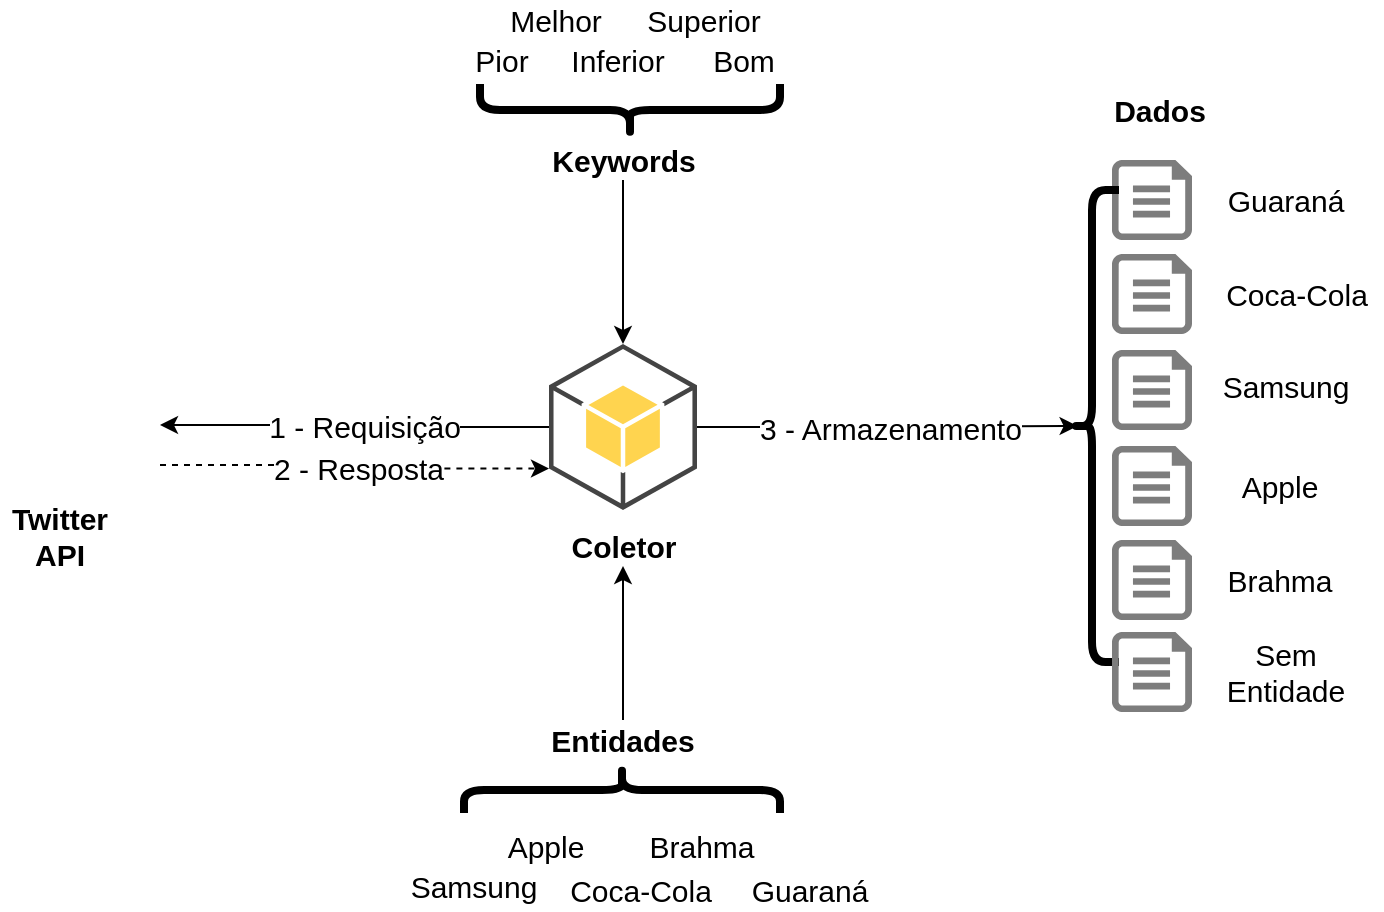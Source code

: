 <mxfile version="10.8.7" type="device"><diagram id="3r4qgAuhb4sPab6VGjg2" name="Page-1"><mxGraphModel dx="1327" dy="1912" grid="1" gridSize="10" guides="1" tooltips="1" connect="1" arrows="1" fold="1" page="1" pageScale="1" pageWidth="827" pageHeight="1169" math="0" shadow="0"><root><mxCell id="0"/><mxCell id="1" parent="0"/><mxCell id="w-2M6-8lX1cWGEjk-km5-70" style="edgeStyle=orthogonalEdgeStyle;rounded=0;orthogonalLoop=1;jettySize=auto;html=1;exitX=1;exitY=0.75;exitDx=0;exitDy=0;entryX=0;entryY=0.75;entryDx=0;entryDy=0;entryPerimeter=0;dashed=1;fontSize=15;" edge="1" parent="1" source="w-2M6-8lX1cWGEjk-km5-40" target="w-2M6-8lX1cWGEjk-km5-47"><mxGeometry relative="1" as="geometry"><mxPoint x="318" y="216.5" as="targetPoint"/></mxGeometry></mxCell><mxCell id="w-2M6-8lX1cWGEjk-km5-111" value="2 - Resposta" style="text;html=1;resizable=0;points=[];align=center;verticalAlign=middle;labelBackgroundColor=#ffffff;fontSize=15;" vertex="1" connectable="0" parent="w-2M6-8lX1cWGEjk-km5-70"><mxGeometry x="0.198" y="-2" relative="1" as="geometry"><mxPoint x="-17" y="-3" as="offset"/></mxGeometry></mxCell><mxCell id="w-2M6-8lX1cWGEjk-km5-40" value="" style="shape=image;html=1;verticalAlign=top;verticalLabelPosition=bottom;labelBackgroundColor=#ffffff;imageAspect=0;aspect=fixed;image=https://cdn4.iconfinder.com/data/icons/ionicons/512/icon-social-twitter-128.png;strokeColor=#FFFF00;strokeWidth=4;fillColor=#FFFFFF;fontSize=15;" vertex="1" parent="1"><mxGeometry x="54" y="157.5" width="80" height="80" as="geometry"/></mxCell><mxCell id="w-2M6-8lX1cWGEjk-km5-41" value="" style="pointerEvents=1;shadow=0;dashed=0;html=1;strokeColor=none;labelPosition=center;verticalLabelPosition=bottom;verticalAlign=top;align=center;shape=mxgraph.azure.file;fillColor=#7D7D7D;fontSize=15;" vertex="1" parent="1"><mxGeometry x="610" y="65" width="40" height="40" as="geometry"/></mxCell><mxCell id="w-2M6-8lX1cWGEjk-km5-60" style="edgeStyle=orthogonalEdgeStyle;rounded=0;orthogonalLoop=1;jettySize=auto;html=1;entryX=0.1;entryY=0.5;entryDx=0;entryDy=0;entryPerimeter=0;fontSize=15;exitX=1;exitY=0.5;exitDx=0;exitDy=0;exitPerimeter=0;" edge="1" parent="1" source="w-2M6-8lX1cWGEjk-km5-47" target="w-2M6-8lX1cWGEjk-km5-61"><mxGeometry relative="1" as="geometry"><mxPoint x="546.5" y="199" as="targetPoint"/><mxPoint x="413" y="199" as="sourcePoint"/></mxGeometry></mxCell><mxCell id="w-2M6-8lX1cWGEjk-km5-113" value="3 - Armazenamento" style="text;html=1;resizable=0;points=[];align=center;verticalAlign=middle;labelBackgroundColor=#ffffff;fontSize=15;" vertex="1" connectable="0" parent="w-2M6-8lX1cWGEjk-km5-60"><mxGeometry x="0.183" y="-1" relative="1" as="geometry"><mxPoint x="-16" y="-0.5" as="offset"/></mxGeometry></mxCell><mxCell id="w-2M6-8lX1cWGEjk-km5-71" style="edgeStyle=orthogonalEdgeStyle;rounded=0;orthogonalLoop=1;jettySize=auto;html=1;exitX=0;exitY=0.5;exitDx=0;exitDy=0;exitPerimeter=0;entryX=1;entryY=0.5;entryDx=0;entryDy=0;fontSize=15;" edge="1" parent="1" source="w-2M6-8lX1cWGEjk-km5-47" target="w-2M6-8lX1cWGEjk-km5-40"><mxGeometry relative="1" as="geometry"><mxPoint x="318" y="196.5" as="sourcePoint"/></mxGeometry></mxCell><mxCell id="w-2M6-8lX1cWGEjk-km5-110" value="1 - Requisição" style="text;html=1;resizable=0;points=[];align=center;verticalAlign=middle;labelBackgroundColor=#ffffff;fontSize=15;" vertex="1" connectable="0" parent="w-2M6-8lX1cWGEjk-km5-71"><mxGeometry x="-0.22" y="-1" relative="1" as="geometry"><mxPoint x="-17" y="0.5" as="offset"/></mxGeometry></mxCell><mxCell id="w-2M6-8lX1cWGEjk-km5-47" value="" style="outlineConnect=0;dashed=0;verticalLabelPosition=bottom;verticalAlign=top;align=center;html=1;shape=mxgraph.aws3.android;fillColor=#FFD44F;gradientColor=none;strokeColor=#FFFF00;strokeWidth=4;fontSize=15;" vertex="1" parent="1"><mxGeometry x="328.5" y="157" width="74" height="83" as="geometry"/></mxCell><mxCell id="w-2M6-8lX1cWGEjk-km5-49" value="" style="shape=curlyBracket;whiteSpace=wrap;html=1;rounded=1;strokeColor=#000000;strokeWidth=4;fillColor=#FFFFFF;rotation=90;fontSize=15;" vertex="1" parent="1"><mxGeometry x="353.5" y="301" width="23" height="158" as="geometry"/></mxCell><mxCell id="w-2M6-8lX1cWGEjk-km5-52" value="" style="shape=curlyBracket;whiteSpace=wrap;html=1;rounded=1;strokeColor=#000000;strokeWidth=4;fillColor=#FFFFFF;rotation=-90;fontSize=15;" vertex="1" parent="1"><mxGeometry x="356" y="-35" width="26" height="150" as="geometry"/></mxCell><mxCell id="w-2M6-8lX1cWGEjk-km5-56" value="Twitter API" style="text;html=1;strokeColor=none;fillColor=none;align=center;verticalAlign=middle;whiteSpace=wrap;rounded=0;fontStyle=1;fontSize=15;" vertex="1" parent="1"><mxGeometry x="64" y="242.5" width="40" height="20" as="geometry"/></mxCell><mxCell id="w-2M6-8lX1cWGEjk-km5-129" style="edgeStyle=orthogonalEdgeStyle;rounded=0;orthogonalLoop=1;jettySize=auto;html=1;entryX=0.5;entryY=1;entryDx=0;entryDy=0;fontSize=15;" edge="1" parent="1" source="w-2M6-8lX1cWGEjk-km5-57" target="w-2M6-8lX1cWGEjk-km5-72"><mxGeometry relative="1" as="geometry"/></mxCell><mxCell id="w-2M6-8lX1cWGEjk-km5-57" value="Entidades" style="text;html=1;strokeColor=none;fillColor=none;align=center;verticalAlign=middle;whiteSpace=wrap;rounded=0;fontStyle=1;fontSize=15;" vertex="1" parent="1"><mxGeometry x="341" y="345" width="49" height="20" as="geometry"/></mxCell><mxCell id="w-2M6-8lX1cWGEjk-km5-134" style="edgeStyle=orthogonalEdgeStyle;rounded=0;orthogonalLoop=1;jettySize=auto;html=1;fontSize=15;" edge="1" parent="1" source="w-2M6-8lX1cWGEjk-km5-58" target="w-2M6-8lX1cWGEjk-km5-47"><mxGeometry relative="1" as="geometry"/></mxCell><mxCell id="w-2M6-8lX1cWGEjk-km5-58" value="Keywords" style="text;html=1;strokeColor=none;fillColor=none;align=center;verticalAlign=middle;whiteSpace=wrap;rounded=0;fontStyle=1;fontSize=15;" vertex="1" parent="1"><mxGeometry x="345.5" y="55" width="40" height="20" as="geometry"/></mxCell><mxCell id="w-2M6-8lX1cWGEjk-km5-59" value="Dados" style="text;html=1;strokeColor=none;fillColor=none;align=center;verticalAlign=middle;whiteSpace=wrap;rounded=0;fontStyle=1;fontSize=15;" vertex="1" parent="1"><mxGeometry x="613.5" y="30" width="40" height="20" as="geometry"/></mxCell><mxCell id="w-2M6-8lX1cWGEjk-km5-61" value="" style="shape=curlyBracket;whiteSpace=wrap;html=1;rounded=1;strokeColor=#000000;strokeWidth=4;fillColor=#FFFFFF;rotation=0;fontSize=15;size=0.413;" vertex="1" parent="1"><mxGeometry x="590.5" y="80" width="23" height="236" as="geometry"/></mxCell><mxCell id="w-2M6-8lX1cWGEjk-km5-62" value="" style="pointerEvents=1;shadow=0;dashed=0;html=1;strokeColor=none;labelPosition=center;verticalLabelPosition=bottom;verticalAlign=top;align=center;shape=mxgraph.azure.file;fillColor=#7D7D7D;fontSize=15;" vertex="1" parent="1"><mxGeometry x="610" y="112" width="40" height="40" as="geometry"/></mxCell><mxCell id="w-2M6-8lX1cWGEjk-km5-63" value="" style="pointerEvents=1;shadow=0;dashed=0;html=1;strokeColor=none;labelPosition=center;verticalLabelPosition=bottom;verticalAlign=top;align=center;shape=mxgraph.azure.file;fillColor=#7D7D7D;fontSize=15;" vertex="1" parent="1"><mxGeometry x="610" y="160" width="40" height="40" as="geometry"/></mxCell><mxCell id="w-2M6-8lX1cWGEjk-km5-64" value="" style="pointerEvents=1;shadow=0;dashed=0;html=1;strokeColor=none;labelPosition=center;verticalLabelPosition=bottom;verticalAlign=top;align=center;shape=mxgraph.azure.file;fillColor=#7D7D7D;fontSize=15;" vertex="1" parent="1"><mxGeometry x="610" y="208" width="40" height="40" as="geometry"/></mxCell><mxCell id="w-2M6-8lX1cWGEjk-km5-65" value="" style="pointerEvents=1;shadow=0;dashed=0;html=1;strokeColor=none;labelPosition=center;verticalLabelPosition=bottom;verticalAlign=top;align=center;shape=mxgraph.azure.file;fillColor=#7D7D7D;fontSize=15;" vertex="1" parent="1"><mxGeometry x="610" y="255" width="40" height="40" as="geometry"/></mxCell><mxCell id="w-2M6-8lX1cWGEjk-km5-72" value="Coletor" style="text;html=1;strokeColor=none;fillColor=none;align=center;verticalAlign=middle;whiteSpace=wrap;rounded=0;fontStyle=1;fontSize=15;" vertex="1" parent="1"><mxGeometry x="345.5" y="248" width="40" height="20" as="geometry"/></mxCell><mxCell id="w-2M6-8lX1cWGEjk-km5-79" value="Melhor" style="text;html=1;strokeColor=none;fillColor=none;align=center;verticalAlign=middle;whiteSpace=wrap;rounded=0;fontSize=15;" vertex="1" parent="1"><mxGeometry x="311.5" y="-15" width="40" height="20" as="geometry"/></mxCell><mxCell id="w-2M6-8lX1cWGEjk-km5-80" value="Superior" style="text;html=1;strokeColor=none;fillColor=none;align=center;verticalAlign=middle;whiteSpace=wrap;rounded=0;fontSize=15;" vertex="1" parent="1"><mxGeometry x="385.5" y="-15" width="40" height="20" as="geometry"/></mxCell><mxCell id="w-2M6-8lX1cWGEjk-km5-81" value="Bom" style="text;html=1;strokeColor=none;fillColor=none;align=center;verticalAlign=middle;whiteSpace=wrap;rounded=0;fontSize=15;" vertex="1" parent="1"><mxGeometry x="405.5" y="5" width="40" height="20" as="geometry"/></mxCell><mxCell id="w-2M6-8lX1cWGEjk-km5-82" value="Inferior" style="text;html=1;strokeColor=none;fillColor=none;align=center;verticalAlign=middle;whiteSpace=wrap;rounded=0;fontSize=15;" vertex="1" parent="1"><mxGeometry x="343" y="5" width="40" height="20" as="geometry"/></mxCell><mxCell id="w-2M6-8lX1cWGEjk-km5-83" value="Pior" style="text;html=1;strokeColor=none;fillColor=none;align=center;verticalAlign=middle;whiteSpace=wrap;rounded=0;fontSize=15;" vertex="1" parent="1"><mxGeometry x="284.5" y="5" width="40" height="20" as="geometry"/></mxCell><mxCell id="w-2M6-8lX1cWGEjk-km5-85" value="Coca-Cola" style="text;html=1;strokeColor=none;fillColor=none;align=center;verticalAlign=middle;whiteSpace=wrap;rounded=0;fontSize=15;" vertex="1" parent="1"><mxGeometry x="332" y="420" width="85" height="20" as="geometry"/></mxCell><mxCell id="w-2M6-8lX1cWGEjk-km5-86" value="Guaraná" style="text;html=1;strokeColor=none;fillColor=none;align=center;verticalAlign=middle;whiteSpace=wrap;rounded=0;fontSize=15;" vertex="1" parent="1"><mxGeometry x="422" y="420" width="74" height="20" as="geometry"/></mxCell><mxCell id="w-2M6-8lX1cWGEjk-km5-89" value="Samsung" style="text;html=1;strokeColor=none;fillColor=none;align=center;verticalAlign=middle;whiteSpace=wrap;rounded=0;fontSize=15;" vertex="1" parent="1"><mxGeometry x="253.5" y="418" width="74" height="20" as="geometry"/></mxCell><mxCell id="w-2M6-8lX1cWGEjk-km5-90" value="Apple" style="text;html=1;strokeColor=none;fillColor=none;align=center;verticalAlign=middle;whiteSpace=wrap;rounded=0;fontSize=15;" vertex="1" parent="1"><mxGeometry x="289.5" y="398" width="74" height="20" as="geometry"/></mxCell><mxCell id="w-2M6-8lX1cWGEjk-km5-91" value="Brahma" style="text;html=1;strokeColor=none;fillColor=none;align=center;verticalAlign=middle;whiteSpace=wrap;rounded=0;fontSize=15;" vertex="1" parent="1"><mxGeometry x="368" y="398" width="74" height="20" as="geometry"/></mxCell><mxCell id="w-2M6-8lX1cWGEjk-km5-95" value="Guaraná" style="text;html=1;strokeColor=none;fillColor=none;align=center;verticalAlign=middle;whiteSpace=wrap;rounded=0;fontSize=15;" vertex="1" parent="1"><mxGeometry x="660" y="75" width="74" height="20" as="geometry"/></mxCell><mxCell id="w-2M6-8lX1cWGEjk-km5-97" value="Coca-Cola" style="text;html=1;strokeColor=none;fillColor=none;align=center;verticalAlign=middle;whiteSpace=wrap;rounded=0;fontSize=15;" vertex="1" parent="1"><mxGeometry x="660" y="122" width="85" height="20" as="geometry"/></mxCell><mxCell id="w-2M6-8lX1cWGEjk-km5-98" value="Samsung" style="text;html=1;strokeColor=none;fillColor=none;align=center;verticalAlign=middle;whiteSpace=wrap;rounded=0;fontSize=15;" vertex="1" parent="1"><mxGeometry x="660" y="167.5" width="74" height="20" as="geometry"/></mxCell><mxCell id="w-2M6-8lX1cWGEjk-km5-99" value="Apple" style="text;html=1;strokeColor=none;fillColor=none;align=center;verticalAlign=middle;whiteSpace=wrap;rounded=0;fontSize=15;" vertex="1" parent="1"><mxGeometry x="656.5" y="218" width="74" height="20" as="geometry"/></mxCell><mxCell id="w-2M6-8lX1cWGEjk-km5-100" value="Brahma" style="text;html=1;strokeColor=none;fillColor=none;align=center;verticalAlign=middle;whiteSpace=wrap;rounded=0;fontSize=15;" vertex="1" parent="1"><mxGeometry x="656.5" y="265" width="74" height="20" as="geometry"/></mxCell><mxCell id="w-2M6-8lX1cWGEjk-km5-102" value="" style="pointerEvents=1;shadow=0;dashed=0;html=1;strokeColor=none;labelPosition=center;verticalLabelPosition=bottom;verticalAlign=top;align=center;shape=mxgraph.azure.file;fillColor=#7D7D7D;fontSize=15;" vertex="1" parent="1"><mxGeometry x="610" y="301" width="40" height="40" as="geometry"/></mxCell><mxCell id="w-2M6-8lX1cWGEjk-km5-104" value="&lt;div&gt;Sem&lt;/div&gt;&lt;div&gt;Entidade&lt;br&gt;&lt;/div&gt;" style="text;html=1;strokeColor=none;fillColor=none;align=center;verticalAlign=middle;whiteSpace=wrap;rounded=0;fontSize=15;" vertex="1" parent="1"><mxGeometry x="660" y="311" width="74" height="20" as="geometry"/></mxCell></root></mxGraphModel></diagram></mxfile>